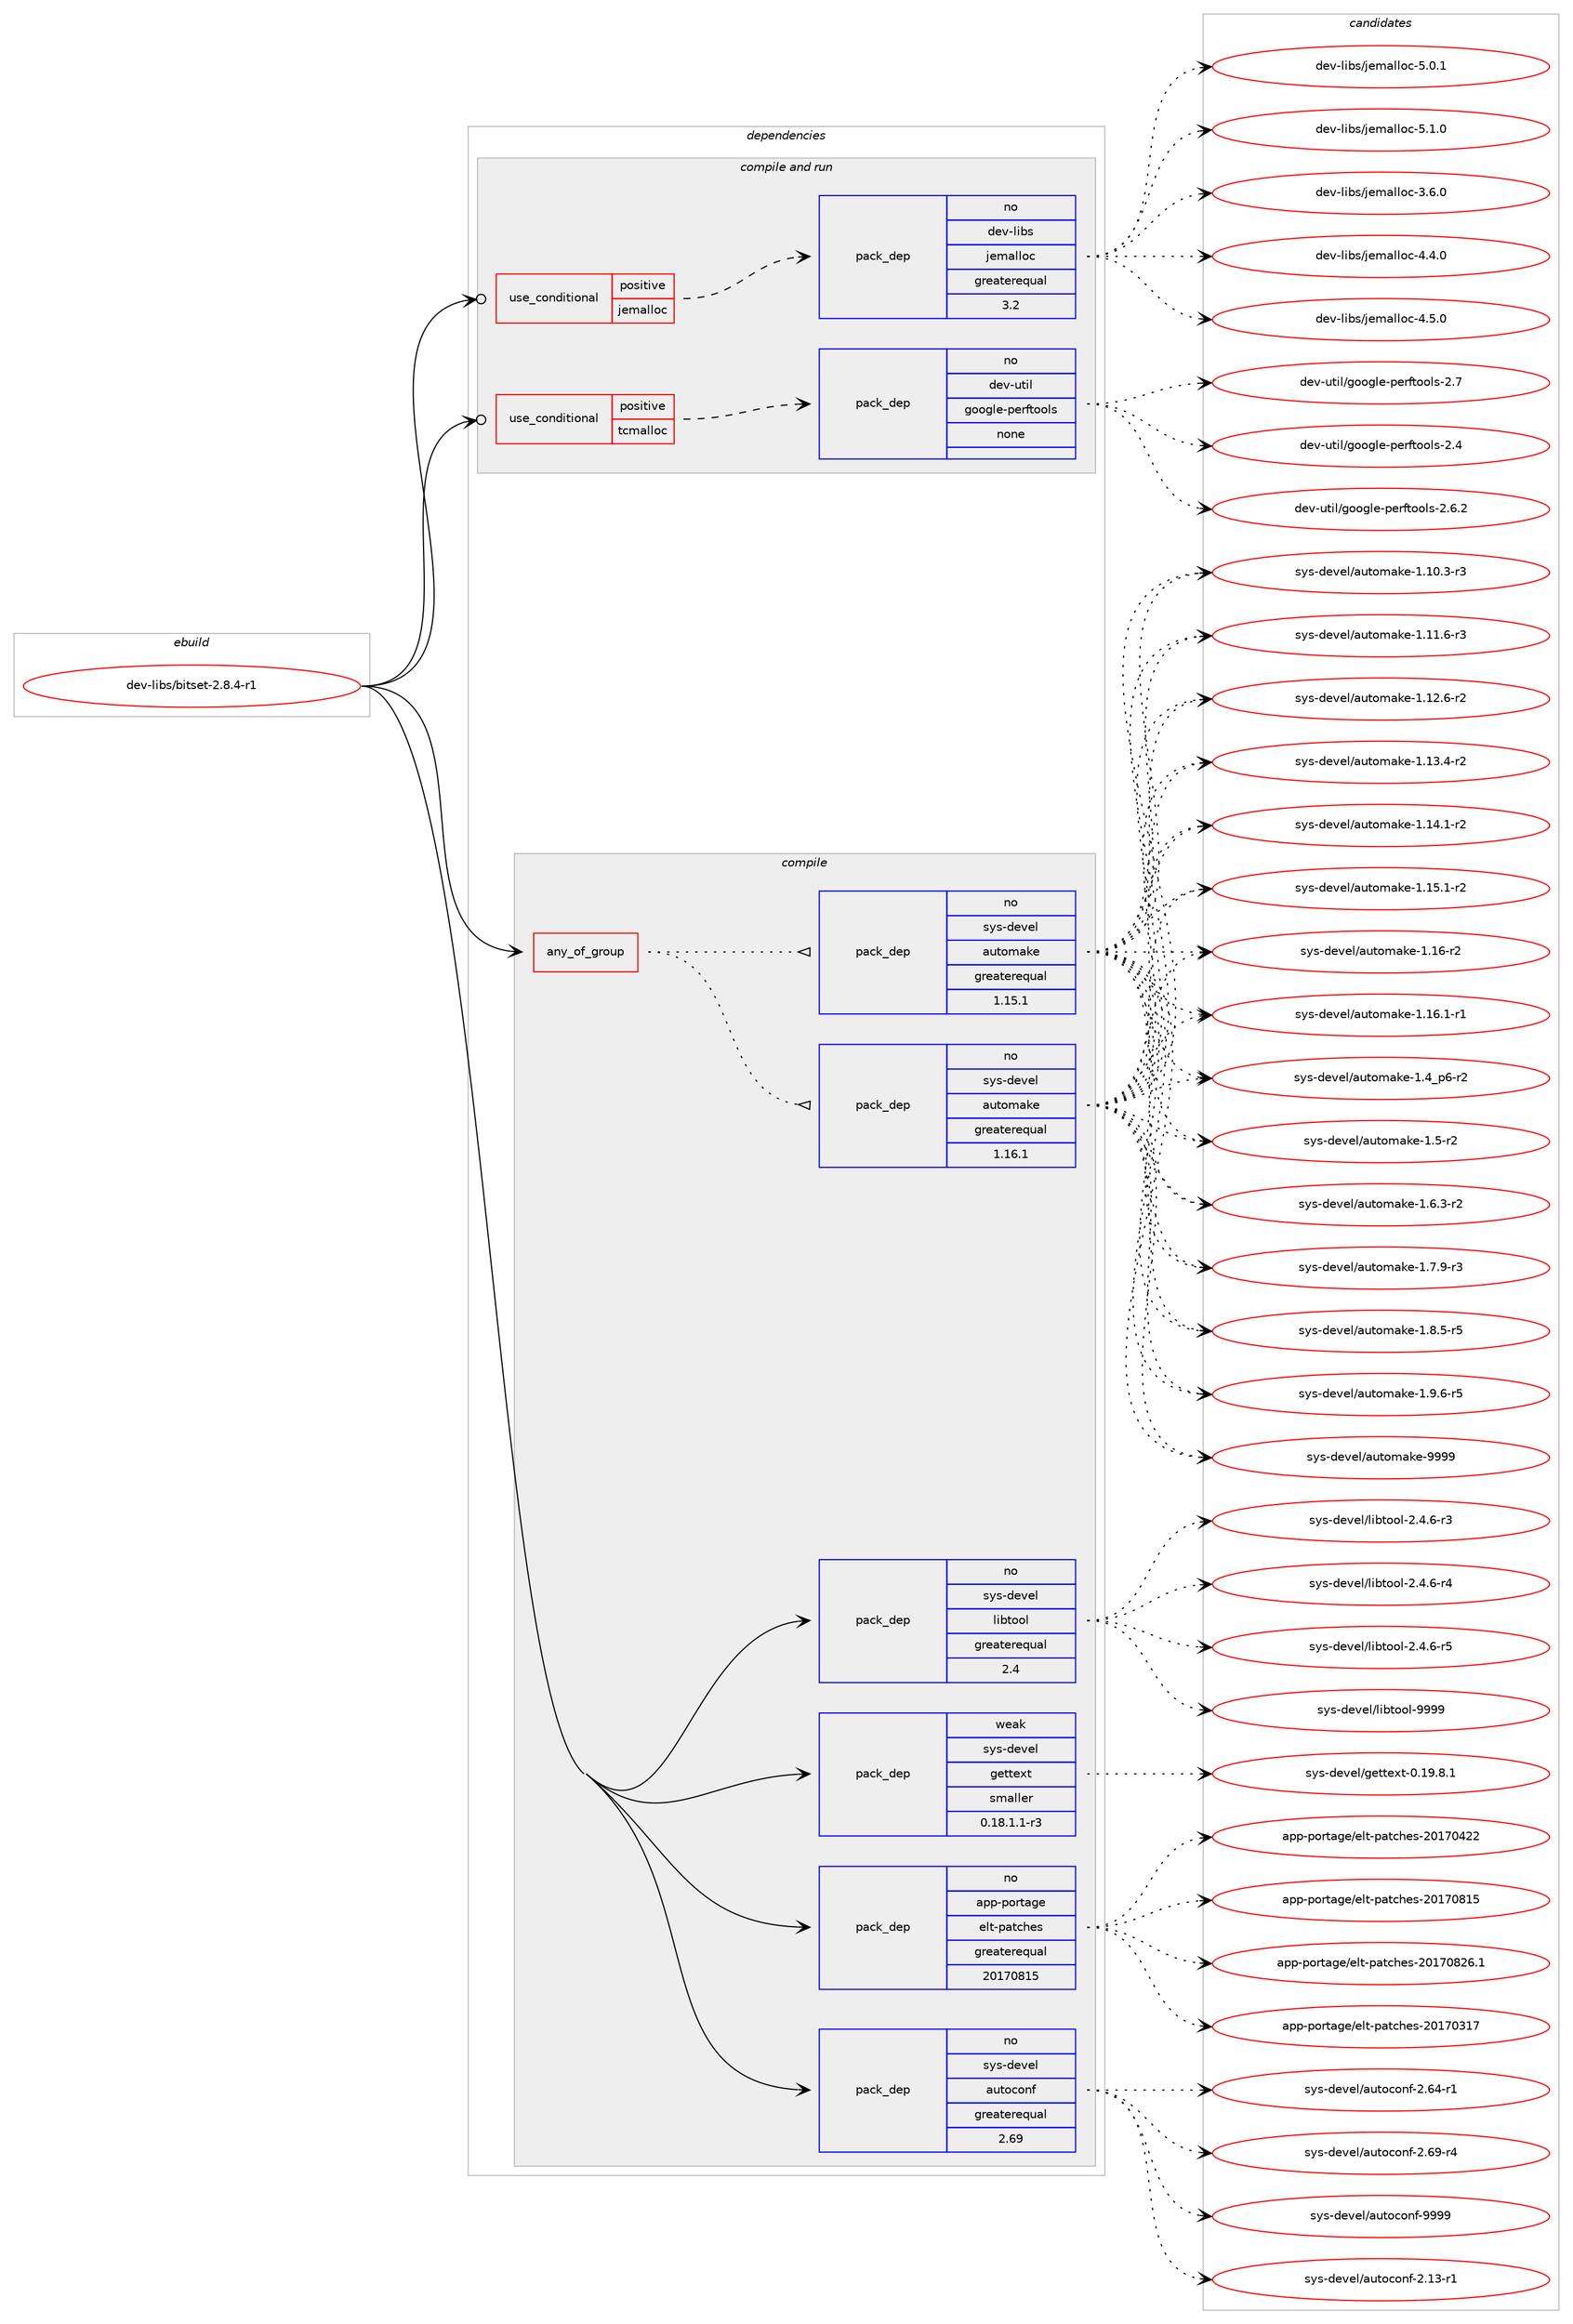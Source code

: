 digraph prolog {

# *************
# Graph options
# *************

newrank=true;
concentrate=true;
compound=true;
graph [rankdir=LR,fontname=Helvetica,fontsize=10,ranksep=1.5];#, ranksep=2.5, nodesep=0.2];
edge  [arrowhead=vee];
node  [fontname=Helvetica,fontsize=10];

# **********
# The ebuild
# **********

subgraph cluster_leftcol {
color=gray;
rank=same;
label=<<i>ebuild</i>>;
id [label="dev-libs/bitset-2.8.4-r1", color=red, width=4, href="../dev-libs/bitset-2.8.4-r1.svg"];
}

# ****************
# The dependencies
# ****************

subgraph cluster_midcol {
color=gray;
label=<<i>dependencies</i>>;
subgraph cluster_compile {
fillcolor="#eeeeee";
style=filled;
label=<<i>compile</i>>;
subgraph any22107 {
dependency1364368 [label=<<TABLE BORDER="0" CELLBORDER="1" CELLSPACING="0" CELLPADDING="4"><TR><TD CELLPADDING="10">any_of_group</TD></TR></TABLE>>, shape=none, color=red];subgraph pack976439 {
dependency1364369 [label=<<TABLE BORDER="0" CELLBORDER="1" CELLSPACING="0" CELLPADDING="4" WIDTH="220"><TR><TD ROWSPAN="6" CELLPADDING="30">pack_dep</TD></TR><TR><TD WIDTH="110">no</TD></TR><TR><TD>sys-devel</TD></TR><TR><TD>automake</TD></TR><TR><TD>greaterequal</TD></TR><TR><TD>1.16.1</TD></TR></TABLE>>, shape=none, color=blue];
}
dependency1364368:e -> dependency1364369:w [weight=20,style="dotted",arrowhead="oinv"];
subgraph pack976440 {
dependency1364370 [label=<<TABLE BORDER="0" CELLBORDER="1" CELLSPACING="0" CELLPADDING="4" WIDTH="220"><TR><TD ROWSPAN="6" CELLPADDING="30">pack_dep</TD></TR><TR><TD WIDTH="110">no</TD></TR><TR><TD>sys-devel</TD></TR><TR><TD>automake</TD></TR><TR><TD>greaterequal</TD></TR><TR><TD>1.15.1</TD></TR></TABLE>>, shape=none, color=blue];
}
dependency1364368:e -> dependency1364370:w [weight=20,style="dotted",arrowhead="oinv"];
}
id:e -> dependency1364368:w [weight=20,style="solid",arrowhead="vee"];
subgraph pack976441 {
dependency1364371 [label=<<TABLE BORDER="0" CELLBORDER="1" CELLSPACING="0" CELLPADDING="4" WIDTH="220"><TR><TD ROWSPAN="6" CELLPADDING="30">pack_dep</TD></TR><TR><TD WIDTH="110">no</TD></TR><TR><TD>app-portage</TD></TR><TR><TD>elt-patches</TD></TR><TR><TD>greaterequal</TD></TR><TR><TD>20170815</TD></TR></TABLE>>, shape=none, color=blue];
}
id:e -> dependency1364371:w [weight=20,style="solid",arrowhead="vee"];
subgraph pack976442 {
dependency1364372 [label=<<TABLE BORDER="0" CELLBORDER="1" CELLSPACING="0" CELLPADDING="4" WIDTH="220"><TR><TD ROWSPAN="6" CELLPADDING="30">pack_dep</TD></TR><TR><TD WIDTH="110">no</TD></TR><TR><TD>sys-devel</TD></TR><TR><TD>autoconf</TD></TR><TR><TD>greaterequal</TD></TR><TR><TD>2.69</TD></TR></TABLE>>, shape=none, color=blue];
}
id:e -> dependency1364372:w [weight=20,style="solid",arrowhead="vee"];
subgraph pack976443 {
dependency1364373 [label=<<TABLE BORDER="0" CELLBORDER="1" CELLSPACING="0" CELLPADDING="4" WIDTH="220"><TR><TD ROWSPAN="6" CELLPADDING="30">pack_dep</TD></TR><TR><TD WIDTH="110">no</TD></TR><TR><TD>sys-devel</TD></TR><TR><TD>libtool</TD></TR><TR><TD>greaterequal</TD></TR><TR><TD>2.4</TD></TR></TABLE>>, shape=none, color=blue];
}
id:e -> dependency1364373:w [weight=20,style="solid",arrowhead="vee"];
subgraph pack976444 {
dependency1364374 [label=<<TABLE BORDER="0" CELLBORDER="1" CELLSPACING="0" CELLPADDING="4" WIDTH="220"><TR><TD ROWSPAN="6" CELLPADDING="30">pack_dep</TD></TR><TR><TD WIDTH="110">weak</TD></TR><TR><TD>sys-devel</TD></TR><TR><TD>gettext</TD></TR><TR><TD>smaller</TD></TR><TR><TD>0.18.1.1-r3</TD></TR></TABLE>>, shape=none, color=blue];
}
id:e -> dependency1364374:w [weight=20,style="solid",arrowhead="vee"];
}
subgraph cluster_compileandrun {
fillcolor="#eeeeee";
style=filled;
label=<<i>compile and run</i>>;
subgraph cond365270 {
dependency1364375 [label=<<TABLE BORDER="0" CELLBORDER="1" CELLSPACING="0" CELLPADDING="4"><TR><TD ROWSPAN="3" CELLPADDING="10">use_conditional</TD></TR><TR><TD>positive</TD></TR><TR><TD>jemalloc</TD></TR></TABLE>>, shape=none, color=red];
subgraph pack976445 {
dependency1364376 [label=<<TABLE BORDER="0" CELLBORDER="1" CELLSPACING="0" CELLPADDING="4" WIDTH="220"><TR><TD ROWSPAN="6" CELLPADDING="30">pack_dep</TD></TR><TR><TD WIDTH="110">no</TD></TR><TR><TD>dev-libs</TD></TR><TR><TD>jemalloc</TD></TR><TR><TD>greaterequal</TD></TR><TR><TD>3.2</TD></TR></TABLE>>, shape=none, color=blue];
}
dependency1364375:e -> dependency1364376:w [weight=20,style="dashed",arrowhead="vee"];
}
id:e -> dependency1364375:w [weight=20,style="solid",arrowhead="odotvee"];
subgraph cond365271 {
dependency1364377 [label=<<TABLE BORDER="0" CELLBORDER="1" CELLSPACING="0" CELLPADDING="4"><TR><TD ROWSPAN="3" CELLPADDING="10">use_conditional</TD></TR><TR><TD>positive</TD></TR><TR><TD>tcmalloc</TD></TR></TABLE>>, shape=none, color=red];
subgraph pack976446 {
dependency1364378 [label=<<TABLE BORDER="0" CELLBORDER="1" CELLSPACING="0" CELLPADDING="4" WIDTH="220"><TR><TD ROWSPAN="6" CELLPADDING="30">pack_dep</TD></TR><TR><TD WIDTH="110">no</TD></TR><TR><TD>dev-util</TD></TR><TR><TD>google-perftools</TD></TR><TR><TD>none</TD></TR><TR><TD></TD></TR></TABLE>>, shape=none, color=blue];
}
dependency1364377:e -> dependency1364378:w [weight=20,style="dashed",arrowhead="vee"];
}
id:e -> dependency1364377:w [weight=20,style="solid",arrowhead="odotvee"];
}
subgraph cluster_run {
fillcolor="#eeeeee";
style=filled;
label=<<i>run</i>>;
}
}

# **************
# The candidates
# **************

subgraph cluster_choices {
rank=same;
color=gray;
label=<<i>candidates</i>>;

subgraph choice976439 {
color=black;
nodesep=1;
choice11512111545100101118101108479711711611110997107101454946494846514511451 [label="sys-devel/automake-1.10.3-r3", color=red, width=4,href="../sys-devel/automake-1.10.3-r3.svg"];
choice11512111545100101118101108479711711611110997107101454946494946544511451 [label="sys-devel/automake-1.11.6-r3", color=red, width=4,href="../sys-devel/automake-1.11.6-r3.svg"];
choice11512111545100101118101108479711711611110997107101454946495046544511450 [label="sys-devel/automake-1.12.6-r2", color=red, width=4,href="../sys-devel/automake-1.12.6-r2.svg"];
choice11512111545100101118101108479711711611110997107101454946495146524511450 [label="sys-devel/automake-1.13.4-r2", color=red, width=4,href="../sys-devel/automake-1.13.4-r2.svg"];
choice11512111545100101118101108479711711611110997107101454946495246494511450 [label="sys-devel/automake-1.14.1-r2", color=red, width=4,href="../sys-devel/automake-1.14.1-r2.svg"];
choice11512111545100101118101108479711711611110997107101454946495346494511450 [label="sys-devel/automake-1.15.1-r2", color=red, width=4,href="../sys-devel/automake-1.15.1-r2.svg"];
choice1151211154510010111810110847971171161111099710710145494649544511450 [label="sys-devel/automake-1.16-r2", color=red, width=4,href="../sys-devel/automake-1.16-r2.svg"];
choice11512111545100101118101108479711711611110997107101454946495446494511449 [label="sys-devel/automake-1.16.1-r1", color=red, width=4,href="../sys-devel/automake-1.16.1-r1.svg"];
choice115121115451001011181011084797117116111109971071014549465295112544511450 [label="sys-devel/automake-1.4_p6-r2", color=red, width=4,href="../sys-devel/automake-1.4_p6-r2.svg"];
choice11512111545100101118101108479711711611110997107101454946534511450 [label="sys-devel/automake-1.5-r2", color=red, width=4,href="../sys-devel/automake-1.5-r2.svg"];
choice115121115451001011181011084797117116111109971071014549465446514511450 [label="sys-devel/automake-1.6.3-r2", color=red, width=4,href="../sys-devel/automake-1.6.3-r2.svg"];
choice115121115451001011181011084797117116111109971071014549465546574511451 [label="sys-devel/automake-1.7.9-r3", color=red, width=4,href="../sys-devel/automake-1.7.9-r3.svg"];
choice115121115451001011181011084797117116111109971071014549465646534511453 [label="sys-devel/automake-1.8.5-r5", color=red, width=4,href="../sys-devel/automake-1.8.5-r5.svg"];
choice115121115451001011181011084797117116111109971071014549465746544511453 [label="sys-devel/automake-1.9.6-r5", color=red, width=4,href="../sys-devel/automake-1.9.6-r5.svg"];
choice115121115451001011181011084797117116111109971071014557575757 [label="sys-devel/automake-9999", color=red, width=4,href="../sys-devel/automake-9999.svg"];
dependency1364369:e -> choice11512111545100101118101108479711711611110997107101454946494846514511451:w [style=dotted,weight="100"];
dependency1364369:e -> choice11512111545100101118101108479711711611110997107101454946494946544511451:w [style=dotted,weight="100"];
dependency1364369:e -> choice11512111545100101118101108479711711611110997107101454946495046544511450:w [style=dotted,weight="100"];
dependency1364369:e -> choice11512111545100101118101108479711711611110997107101454946495146524511450:w [style=dotted,weight="100"];
dependency1364369:e -> choice11512111545100101118101108479711711611110997107101454946495246494511450:w [style=dotted,weight="100"];
dependency1364369:e -> choice11512111545100101118101108479711711611110997107101454946495346494511450:w [style=dotted,weight="100"];
dependency1364369:e -> choice1151211154510010111810110847971171161111099710710145494649544511450:w [style=dotted,weight="100"];
dependency1364369:e -> choice11512111545100101118101108479711711611110997107101454946495446494511449:w [style=dotted,weight="100"];
dependency1364369:e -> choice115121115451001011181011084797117116111109971071014549465295112544511450:w [style=dotted,weight="100"];
dependency1364369:e -> choice11512111545100101118101108479711711611110997107101454946534511450:w [style=dotted,weight="100"];
dependency1364369:e -> choice115121115451001011181011084797117116111109971071014549465446514511450:w [style=dotted,weight="100"];
dependency1364369:e -> choice115121115451001011181011084797117116111109971071014549465546574511451:w [style=dotted,weight="100"];
dependency1364369:e -> choice115121115451001011181011084797117116111109971071014549465646534511453:w [style=dotted,weight="100"];
dependency1364369:e -> choice115121115451001011181011084797117116111109971071014549465746544511453:w [style=dotted,weight="100"];
dependency1364369:e -> choice115121115451001011181011084797117116111109971071014557575757:w [style=dotted,weight="100"];
}
subgraph choice976440 {
color=black;
nodesep=1;
choice11512111545100101118101108479711711611110997107101454946494846514511451 [label="sys-devel/automake-1.10.3-r3", color=red, width=4,href="../sys-devel/automake-1.10.3-r3.svg"];
choice11512111545100101118101108479711711611110997107101454946494946544511451 [label="sys-devel/automake-1.11.6-r3", color=red, width=4,href="../sys-devel/automake-1.11.6-r3.svg"];
choice11512111545100101118101108479711711611110997107101454946495046544511450 [label="sys-devel/automake-1.12.6-r2", color=red, width=4,href="../sys-devel/automake-1.12.6-r2.svg"];
choice11512111545100101118101108479711711611110997107101454946495146524511450 [label="sys-devel/automake-1.13.4-r2", color=red, width=4,href="../sys-devel/automake-1.13.4-r2.svg"];
choice11512111545100101118101108479711711611110997107101454946495246494511450 [label="sys-devel/automake-1.14.1-r2", color=red, width=4,href="../sys-devel/automake-1.14.1-r2.svg"];
choice11512111545100101118101108479711711611110997107101454946495346494511450 [label="sys-devel/automake-1.15.1-r2", color=red, width=4,href="../sys-devel/automake-1.15.1-r2.svg"];
choice1151211154510010111810110847971171161111099710710145494649544511450 [label="sys-devel/automake-1.16-r2", color=red, width=4,href="../sys-devel/automake-1.16-r2.svg"];
choice11512111545100101118101108479711711611110997107101454946495446494511449 [label="sys-devel/automake-1.16.1-r1", color=red, width=4,href="../sys-devel/automake-1.16.1-r1.svg"];
choice115121115451001011181011084797117116111109971071014549465295112544511450 [label="sys-devel/automake-1.4_p6-r2", color=red, width=4,href="../sys-devel/automake-1.4_p6-r2.svg"];
choice11512111545100101118101108479711711611110997107101454946534511450 [label="sys-devel/automake-1.5-r2", color=red, width=4,href="../sys-devel/automake-1.5-r2.svg"];
choice115121115451001011181011084797117116111109971071014549465446514511450 [label="sys-devel/automake-1.6.3-r2", color=red, width=4,href="../sys-devel/automake-1.6.3-r2.svg"];
choice115121115451001011181011084797117116111109971071014549465546574511451 [label="sys-devel/automake-1.7.9-r3", color=red, width=4,href="../sys-devel/automake-1.7.9-r3.svg"];
choice115121115451001011181011084797117116111109971071014549465646534511453 [label="sys-devel/automake-1.8.5-r5", color=red, width=4,href="../sys-devel/automake-1.8.5-r5.svg"];
choice115121115451001011181011084797117116111109971071014549465746544511453 [label="sys-devel/automake-1.9.6-r5", color=red, width=4,href="../sys-devel/automake-1.9.6-r5.svg"];
choice115121115451001011181011084797117116111109971071014557575757 [label="sys-devel/automake-9999", color=red, width=4,href="../sys-devel/automake-9999.svg"];
dependency1364370:e -> choice11512111545100101118101108479711711611110997107101454946494846514511451:w [style=dotted,weight="100"];
dependency1364370:e -> choice11512111545100101118101108479711711611110997107101454946494946544511451:w [style=dotted,weight="100"];
dependency1364370:e -> choice11512111545100101118101108479711711611110997107101454946495046544511450:w [style=dotted,weight="100"];
dependency1364370:e -> choice11512111545100101118101108479711711611110997107101454946495146524511450:w [style=dotted,weight="100"];
dependency1364370:e -> choice11512111545100101118101108479711711611110997107101454946495246494511450:w [style=dotted,weight="100"];
dependency1364370:e -> choice11512111545100101118101108479711711611110997107101454946495346494511450:w [style=dotted,weight="100"];
dependency1364370:e -> choice1151211154510010111810110847971171161111099710710145494649544511450:w [style=dotted,weight="100"];
dependency1364370:e -> choice11512111545100101118101108479711711611110997107101454946495446494511449:w [style=dotted,weight="100"];
dependency1364370:e -> choice115121115451001011181011084797117116111109971071014549465295112544511450:w [style=dotted,weight="100"];
dependency1364370:e -> choice11512111545100101118101108479711711611110997107101454946534511450:w [style=dotted,weight="100"];
dependency1364370:e -> choice115121115451001011181011084797117116111109971071014549465446514511450:w [style=dotted,weight="100"];
dependency1364370:e -> choice115121115451001011181011084797117116111109971071014549465546574511451:w [style=dotted,weight="100"];
dependency1364370:e -> choice115121115451001011181011084797117116111109971071014549465646534511453:w [style=dotted,weight="100"];
dependency1364370:e -> choice115121115451001011181011084797117116111109971071014549465746544511453:w [style=dotted,weight="100"];
dependency1364370:e -> choice115121115451001011181011084797117116111109971071014557575757:w [style=dotted,weight="100"];
}
subgraph choice976441 {
color=black;
nodesep=1;
choice97112112451121111141169710310147101108116451129711699104101115455048495548514955 [label="app-portage/elt-patches-20170317", color=red, width=4,href="../app-portage/elt-patches-20170317.svg"];
choice97112112451121111141169710310147101108116451129711699104101115455048495548525050 [label="app-portage/elt-patches-20170422", color=red, width=4,href="../app-portage/elt-patches-20170422.svg"];
choice97112112451121111141169710310147101108116451129711699104101115455048495548564953 [label="app-portage/elt-patches-20170815", color=red, width=4,href="../app-portage/elt-patches-20170815.svg"];
choice971121124511211111411697103101471011081164511297116991041011154550484955485650544649 [label="app-portage/elt-patches-20170826.1", color=red, width=4,href="../app-portage/elt-patches-20170826.1.svg"];
dependency1364371:e -> choice97112112451121111141169710310147101108116451129711699104101115455048495548514955:w [style=dotted,weight="100"];
dependency1364371:e -> choice97112112451121111141169710310147101108116451129711699104101115455048495548525050:w [style=dotted,weight="100"];
dependency1364371:e -> choice97112112451121111141169710310147101108116451129711699104101115455048495548564953:w [style=dotted,weight="100"];
dependency1364371:e -> choice971121124511211111411697103101471011081164511297116991041011154550484955485650544649:w [style=dotted,weight="100"];
}
subgraph choice976442 {
color=black;
nodesep=1;
choice1151211154510010111810110847971171161119911111010245504649514511449 [label="sys-devel/autoconf-2.13-r1", color=red, width=4,href="../sys-devel/autoconf-2.13-r1.svg"];
choice1151211154510010111810110847971171161119911111010245504654524511449 [label="sys-devel/autoconf-2.64-r1", color=red, width=4,href="../sys-devel/autoconf-2.64-r1.svg"];
choice1151211154510010111810110847971171161119911111010245504654574511452 [label="sys-devel/autoconf-2.69-r4", color=red, width=4,href="../sys-devel/autoconf-2.69-r4.svg"];
choice115121115451001011181011084797117116111991111101024557575757 [label="sys-devel/autoconf-9999", color=red, width=4,href="../sys-devel/autoconf-9999.svg"];
dependency1364372:e -> choice1151211154510010111810110847971171161119911111010245504649514511449:w [style=dotted,weight="100"];
dependency1364372:e -> choice1151211154510010111810110847971171161119911111010245504654524511449:w [style=dotted,weight="100"];
dependency1364372:e -> choice1151211154510010111810110847971171161119911111010245504654574511452:w [style=dotted,weight="100"];
dependency1364372:e -> choice115121115451001011181011084797117116111991111101024557575757:w [style=dotted,weight="100"];
}
subgraph choice976443 {
color=black;
nodesep=1;
choice1151211154510010111810110847108105981161111111084550465246544511451 [label="sys-devel/libtool-2.4.6-r3", color=red, width=4,href="../sys-devel/libtool-2.4.6-r3.svg"];
choice1151211154510010111810110847108105981161111111084550465246544511452 [label="sys-devel/libtool-2.4.6-r4", color=red, width=4,href="../sys-devel/libtool-2.4.6-r4.svg"];
choice1151211154510010111810110847108105981161111111084550465246544511453 [label="sys-devel/libtool-2.4.6-r5", color=red, width=4,href="../sys-devel/libtool-2.4.6-r5.svg"];
choice1151211154510010111810110847108105981161111111084557575757 [label="sys-devel/libtool-9999", color=red, width=4,href="../sys-devel/libtool-9999.svg"];
dependency1364373:e -> choice1151211154510010111810110847108105981161111111084550465246544511451:w [style=dotted,weight="100"];
dependency1364373:e -> choice1151211154510010111810110847108105981161111111084550465246544511452:w [style=dotted,weight="100"];
dependency1364373:e -> choice1151211154510010111810110847108105981161111111084550465246544511453:w [style=dotted,weight="100"];
dependency1364373:e -> choice1151211154510010111810110847108105981161111111084557575757:w [style=dotted,weight="100"];
}
subgraph choice976444 {
color=black;
nodesep=1;
choice1151211154510010111810110847103101116116101120116454846495746564649 [label="sys-devel/gettext-0.19.8.1", color=red, width=4,href="../sys-devel/gettext-0.19.8.1.svg"];
dependency1364374:e -> choice1151211154510010111810110847103101116116101120116454846495746564649:w [style=dotted,weight="100"];
}
subgraph choice976445 {
color=black;
nodesep=1;
choice1001011184510810598115471061011099710810811199455146544648 [label="dev-libs/jemalloc-3.6.0", color=red, width=4,href="../dev-libs/jemalloc-3.6.0.svg"];
choice1001011184510810598115471061011099710810811199455246524648 [label="dev-libs/jemalloc-4.4.0", color=red, width=4,href="../dev-libs/jemalloc-4.4.0.svg"];
choice1001011184510810598115471061011099710810811199455246534648 [label="dev-libs/jemalloc-4.5.0", color=red, width=4,href="../dev-libs/jemalloc-4.5.0.svg"];
choice1001011184510810598115471061011099710810811199455346484649 [label="dev-libs/jemalloc-5.0.1", color=red, width=4,href="../dev-libs/jemalloc-5.0.1.svg"];
choice1001011184510810598115471061011099710810811199455346494648 [label="dev-libs/jemalloc-5.1.0", color=red, width=4,href="../dev-libs/jemalloc-5.1.0.svg"];
dependency1364376:e -> choice1001011184510810598115471061011099710810811199455146544648:w [style=dotted,weight="100"];
dependency1364376:e -> choice1001011184510810598115471061011099710810811199455246524648:w [style=dotted,weight="100"];
dependency1364376:e -> choice1001011184510810598115471061011099710810811199455246534648:w [style=dotted,weight="100"];
dependency1364376:e -> choice1001011184510810598115471061011099710810811199455346484649:w [style=dotted,weight="100"];
dependency1364376:e -> choice1001011184510810598115471061011099710810811199455346494648:w [style=dotted,weight="100"];
}
subgraph choice976446 {
color=black;
nodesep=1;
choice10010111845117116105108471031111111031081014511210111410211611111110811545504652 [label="dev-util/google-perftools-2.4", color=red, width=4,href="../dev-util/google-perftools-2.4.svg"];
choice100101118451171161051084710311111110310810145112101114102116111111108115455046544650 [label="dev-util/google-perftools-2.6.2", color=red, width=4,href="../dev-util/google-perftools-2.6.2.svg"];
choice10010111845117116105108471031111111031081014511210111410211611111110811545504655 [label="dev-util/google-perftools-2.7", color=red, width=4,href="../dev-util/google-perftools-2.7.svg"];
dependency1364378:e -> choice10010111845117116105108471031111111031081014511210111410211611111110811545504652:w [style=dotted,weight="100"];
dependency1364378:e -> choice100101118451171161051084710311111110310810145112101114102116111111108115455046544650:w [style=dotted,weight="100"];
dependency1364378:e -> choice10010111845117116105108471031111111031081014511210111410211611111110811545504655:w [style=dotted,weight="100"];
}
}

}
